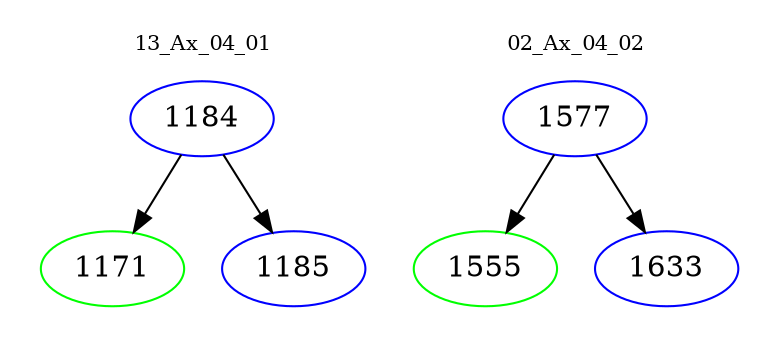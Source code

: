 digraph{
subgraph cluster_0 {
color = white
label = "13_Ax_04_01";
fontsize=10;
T0_1184 [label="1184", color="blue"]
T0_1184 -> T0_1171 [color="black"]
T0_1171 [label="1171", color="green"]
T0_1184 -> T0_1185 [color="black"]
T0_1185 [label="1185", color="blue"]
}
subgraph cluster_1 {
color = white
label = "02_Ax_04_02";
fontsize=10;
T1_1577 [label="1577", color="blue"]
T1_1577 -> T1_1555 [color="black"]
T1_1555 [label="1555", color="green"]
T1_1577 -> T1_1633 [color="black"]
T1_1633 [label="1633", color="blue"]
}
}
